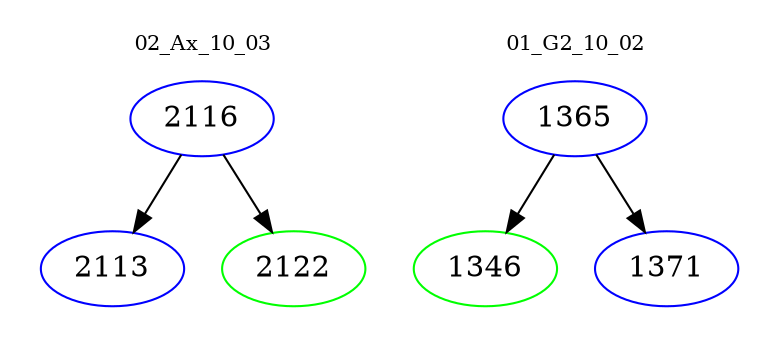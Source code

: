 digraph{
subgraph cluster_0 {
color = white
label = "02_Ax_10_03";
fontsize=10;
T0_2116 [label="2116", color="blue"]
T0_2116 -> T0_2113 [color="black"]
T0_2113 [label="2113", color="blue"]
T0_2116 -> T0_2122 [color="black"]
T0_2122 [label="2122", color="green"]
}
subgraph cluster_1 {
color = white
label = "01_G2_10_02";
fontsize=10;
T1_1365 [label="1365", color="blue"]
T1_1365 -> T1_1346 [color="black"]
T1_1346 [label="1346", color="green"]
T1_1365 -> T1_1371 [color="black"]
T1_1371 [label="1371", color="blue"]
}
}
